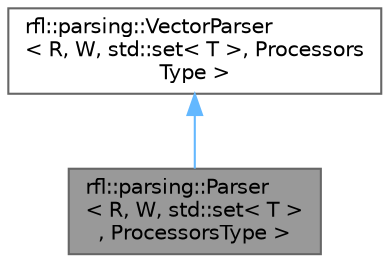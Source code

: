 digraph "rfl::parsing::Parser&lt; R, W, std::set&lt; T &gt;, ProcessorsType &gt;"
{
 // LATEX_PDF_SIZE
  bgcolor="transparent";
  edge [fontname=Helvetica,fontsize=10,labelfontname=Helvetica,labelfontsize=10];
  node [fontname=Helvetica,fontsize=10,shape=box,height=0.2,width=0.4];
  Node1 [id="Node000001",label="rfl::parsing::Parser\l\< R, W, std::set\< T \>\l, ProcessorsType \>",height=0.2,width=0.4,color="gray40", fillcolor="grey60", style="filled", fontcolor="black",tooltip=" "];
  Node2 -> Node1 [id="edge2_Node000001_Node000002",dir="back",color="steelblue1",style="solid",tooltip=" "];
  Node2 [id="Node000002",label="rfl::parsing::VectorParser\l\< R, W, std::set\< T \>, Processors\lType \>",height=0.2,width=0.4,color="gray40", fillcolor="white", style="filled",URL="$structrfl_1_1parsing_1_1_vector_parser.html",tooltip=" "];
}
